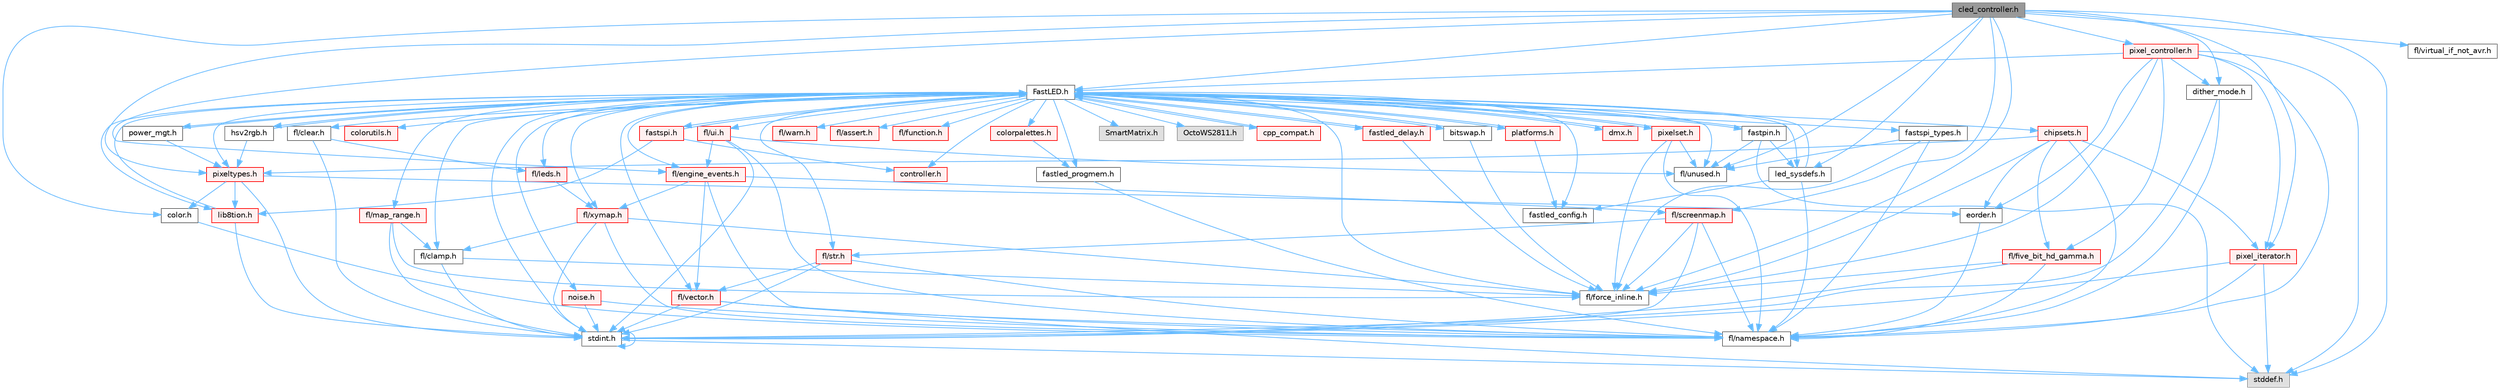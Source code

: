 digraph "cled_controller.h"
{
 // INTERACTIVE_SVG=YES
 // LATEX_PDF_SIZE
  bgcolor="transparent";
  edge [fontname=Helvetica,fontsize=10,labelfontname=Helvetica,labelfontsize=10];
  node [fontname=Helvetica,fontsize=10,shape=box,height=0.2,width=0.4];
  Node1 [id="Node000001",label="cled_controller.h",height=0.2,width=0.4,color="gray40", fillcolor="grey60", style="filled", fontcolor="black",tooltip="base definitions used by led controllers for writing out led data"];
  Node1 -> Node2 [id="edge1_Node000001_Node000002",color="steelblue1",style="solid",tooltip=" "];
  Node2 [id="Node000002",label="stddef.h",height=0.2,width=0.4,color="grey60", fillcolor="#E0E0E0", style="filled",tooltip=" "];
  Node1 -> Node3 [id="edge2_Node000001_Node000003",color="steelblue1",style="solid",tooltip=" "];
  Node3 [id="Node000003",label="FastLED.h",height=0.2,width=0.4,color="grey40", fillcolor="white", style="filled",URL="$db/d97/_fast_l_e_d_8h.html",tooltip="central include file for FastLED, defines the CFastLED class/object"];
  Node3 -> Node4 [id="edge3_Node000003_Node000004",color="steelblue1",style="solid",tooltip=" "];
  Node4 [id="Node000004",label="stdint.h",height=0.2,width=0.4,color="grey40", fillcolor="white", style="filled",URL="$df/dd8/stdint_8h.html",tooltip=" "];
  Node4 -> Node2 [id="edge4_Node000004_Node000002",color="steelblue1",style="solid",tooltip=" "];
  Node4 -> Node4 [id="edge5_Node000004_Node000004",color="steelblue1",style="solid",tooltip=" "];
  Node3 -> Node5 [id="edge6_Node000003_Node000005",color="steelblue1",style="solid",tooltip=" "];
  Node5 [id="Node000005",label="SmartMatrix.h",height=0.2,width=0.4,color="grey60", fillcolor="#E0E0E0", style="filled",tooltip=" "];
  Node3 -> Node6 [id="edge7_Node000003_Node000006",color="steelblue1",style="solid",tooltip=" "];
  Node6 [id="Node000006",label="OctoWS2811.h",height=0.2,width=0.4,color="grey60", fillcolor="#E0E0E0", style="filled",tooltip=" "];
  Node3 -> Node7 [id="edge8_Node000003_Node000007",color="steelblue1",style="solid",tooltip=" "];
  Node7 [id="Node000007",label="fl/force_inline.h",height=0.2,width=0.4,color="grey40", fillcolor="white", style="filled",URL="$d4/d64/force__inline_8h.html",tooltip=" "];
  Node3 -> Node8 [id="edge9_Node000003_Node000008",color="steelblue1",style="solid",tooltip=" "];
  Node8 [id="Node000008",label="cpp_compat.h",height=0.2,width=0.4,color="red", fillcolor="#FFF0F0", style="filled",URL="$d9/d13/cpp__compat_8h.html",tooltip="Compatibility functions based on C++ version."];
  Node8 -> Node3 [id="edge10_Node000008_Node000003",color="steelblue1",style="solid",tooltip=" "];
  Node3 -> Node10 [id="edge11_Node000003_Node000010",color="steelblue1",style="solid",tooltip=" "];
  Node10 [id="Node000010",label="fastled_config.h",height=0.2,width=0.4,color="grey40", fillcolor="white", style="filled",URL="$d5/d11/fastled__config_8h.html",tooltip="Contains definitions that can be used to configure FastLED at compile time."];
  Node3 -> Node11 [id="edge12_Node000003_Node000011",color="steelblue1",style="solid",tooltip=" "];
  Node11 [id="Node000011",label="led_sysdefs.h",height=0.2,width=0.4,color="grey40", fillcolor="white", style="filled",URL="$d9/d3e/led__sysdefs_8h.html",tooltip="Determines which platform system definitions to include."];
  Node11 -> Node3 [id="edge13_Node000011_Node000003",color="steelblue1",style="solid",tooltip=" "];
  Node11 -> Node10 [id="edge14_Node000011_Node000010",color="steelblue1",style="solid",tooltip=" "];
  Node11 -> Node12 [id="edge15_Node000011_Node000012",color="steelblue1",style="solid",tooltip=" "];
  Node12 [id="Node000012",label="fl/namespace.h",height=0.2,width=0.4,color="grey40", fillcolor="white", style="filled",URL="$df/d2a/namespace_8h.html",tooltip="Implements the FastLED namespace macros."];
  Node3 -> Node13 [id="edge16_Node000003_Node000013",color="steelblue1",style="solid",tooltip=" "];
  Node13 [id="Node000013",label="fastled_delay.h",height=0.2,width=0.4,color="red", fillcolor="#FFF0F0", style="filled",URL="$d0/da8/fastled__delay_8h.html",tooltip="Utility functions and classes for managing delay cycles."];
  Node13 -> Node3 [id="edge17_Node000013_Node000003",color="steelblue1",style="solid",tooltip=" "];
  Node13 -> Node7 [id="edge18_Node000013_Node000007",color="steelblue1",style="solid",tooltip=" "];
  Node3 -> Node15 [id="edge19_Node000003_Node000015",color="steelblue1",style="solid",tooltip=" "];
  Node15 [id="Node000015",label="bitswap.h",height=0.2,width=0.4,color="grey40", fillcolor="white", style="filled",URL="$de/ded/bitswap_8h.html",tooltip="Functions for doing a rotation of bits/bytes used by parallel output."];
  Node15 -> Node3 [id="edge20_Node000015_Node000003",color="steelblue1",style="solid",tooltip=" "];
  Node15 -> Node7 [id="edge21_Node000015_Node000007",color="steelblue1",style="solid",tooltip=" "];
  Node3 -> Node16 [id="edge22_Node000003_Node000016",color="steelblue1",style="solid",tooltip=" "];
  Node16 [id="Node000016",label="controller.h",height=0.2,width=0.4,color="red", fillcolor="#FFF0F0", style="filled",URL="$d2/dd9/controller_8h.html",tooltip="deprecated: base definitions used by led controllers for writing out led data"];
  Node3 -> Node54 [id="edge23_Node000003_Node000054",color="steelblue1",style="solid",tooltip=" "];
  Node54 [id="Node000054",label="fastpin.h",height=0.2,width=0.4,color="grey40", fillcolor="white", style="filled",URL="$db/d65/fastpin_8h.html",tooltip="Class base definitions for defining fast pin access."];
  Node54 -> Node3 [id="edge24_Node000054_Node000003",color="steelblue1",style="solid",tooltip=" "];
  Node54 -> Node11 [id="edge25_Node000054_Node000011",color="steelblue1",style="solid",tooltip=" "];
  Node54 -> Node2 [id="edge26_Node000054_Node000002",color="steelblue1",style="solid",tooltip=" "];
  Node54 -> Node55 [id="edge27_Node000054_Node000055",color="steelblue1",style="solid",tooltip=" "];
  Node55 [id="Node000055",label="fl/unused.h",height=0.2,width=0.4,color="grey40", fillcolor="white", style="filled",URL="$d8/d4b/unused_8h.html",tooltip=" "];
  Node3 -> Node56 [id="edge28_Node000003_Node000056",color="steelblue1",style="solid",tooltip=" "];
  Node56 [id="Node000056",label="fastspi_types.h",height=0.2,width=0.4,color="grey40", fillcolor="white", style="filled",URL="$d2/ddb/fastspi__types_8h.html",tooltip="Data types and constants used by SPI interfaces."];
  Node56 -> Node7 [id="edge29_Node000056_Node000007",color="steelblue1",style="solid",tooltip=" "];
  Node56 -> Node12 [id="edge30_Node000056_Node000012",color="steelblue1",style="solid",tooltip=" "];
  Node56 -> Node55 [id="edge31_Node000056_Node000055",color="steelblue1",style="solid",tooltip=" "];
  Node3 -> Node57 [id="edge32_Node000003_Node000057",color="steelblue1",style="solid",tooltip=" "];
  Node57 [id="Node000057",label="dmx.h",height=0.2,width=0.4,color="red", fillcolor="#FFF0F0", style="filled",URL="$d3/de1/dmx_8h.html",tooltip="Defines the DMX512-based LED controllers."];
  Node57 -> Node3 [id="edge33_Node000057_Node000003",color="steelblue1",style="solid",tooltip=" "];
  Node3 -> Node60 [id="edge34_Node000003_Node000060",color="steelblue1",style="solid",tooltip=" "];
  Node60 [id="Node000060",label="platforms.h",height=0.2,width=0.4,color="red", fillcolor="#FFF0F0", style="filled",URL="$da/dc9/platforms_8h.html",tooltip="Determines which platforms headers to include."];
  Node60 -> Node3 [id="edge35_Node000060_Node000003",color="steelblue1",style="solid",tooltip=" "];
  Node60 -> Node10 [id="edge36_Node000060_Node000010",color="steelblue1",style="solid",tooltip=" "];
  Node3 -> Node62 [id="edge37_Node000003_Node000062",color="steelblue1",style="solid",tooltip=" "];
  Node62 [id="Node000062",label="fastled_progmem.h",height=0.2,width=0.4,color="grey40", fillcolor="white", style="filled",URL="$df/dab/fastled__progmem_8h.html",tooltip="Wrapper definitions to allow seamless use of PROGMEM in environments that have it."];
  Node62 -> Node12 [id="edge38_Node000062_Node000012",color="steelblue1",style="solid",tooltip=" "];
  Node3 -> Node19 [id="edge39_Node000003_Node000019",color="steelblue1",style="solid",tooltip=" "];
  Node19 [id="Node000019",label="lib8tion.h",height=0.2,width=0.4,color="red", fillcolor="#FFF0F0", style="filled",URL="$df/da5/lib8tion_8h.html",tooltip="Fast, efficient 8-bit math functions specifically designed for high-performance LED programming."];
  Node19 -> Node3 [id="edge40_Node000019_Node000003",color="steelblue1",style="solid",tooltip=" "];
  Node19 -> Node4 [id="edge41_Node000019_Node000004",color="steelblue1",style="solid",tooltip=" "];
  Node3 -> Node18 [id="edge42_Node000003_Node000018",color="steelblue1",style="solid",tooltip=" "];
  Node18 [id="Node000018",label="pixeltypes.h",height=0.2,width=0.4,color="red", fillcolor="#FFF0F0", style="filled",URL="$d2/dba/pixeltypes_8h.html",tooltip="Includes defintions for RGB and HSV pixels."];
  Node18 -> Node4 [id="edge43_Node000018_Node000004",color="steelblue1",style="solid",tooltip=" "];
  Node18 -> Node19 [id="edge44_Node000018_Node000019",color="steelblue1",style="solid",tooltip=" "];
  Node18 -> Node43 [id="edge45_Node000018_Node000043",color="steelblue1",style="solid",tooltip=" "];
  Node43 [id="Node000043",label="color.h",height=0.2,width=0.4,color="grey40", fillcolor="white", style="filled",URL="$d2/d6b/src_2color_8h.html",tooltip="Contains definitions for color correction and temperature."];
  Node43 -> Node12 [id="edge46_Node000043_Node000012",color="steelblue1",style="solid",tooltip=" "];
  Node18 -> Node47 [id="edge47_Node000018_Node000047",color="steelblue1",style="solid",tooltip=" "];
  Node47 [id="Node000047",label="eorder.h",height=0.2,width=0.4,color="grey40", fillcolor="white", style="filled",URL="$db/d07/eorder_8h.html",tooltip="Defines color channel ordering enumerations."];
  Node47 -> Node12 [id="edge48_Node000047_Node000012",color="steelblue1",style="solid",tooltip=" "];
  Node3 -> Node63 [id="edge49_Node000003_Node000063",color="steelblue1",style="solid",tooltip=" "];
  Node63 [id="Node000063",label="hsv2rgb.h",height=0.2,width=0.4,color="grey40", fillcolor="white", style="filled",URL="$de/d9a/hsv2rgb_8h.html",tooltip="Functions to convert from the HSV colorspace to the RGB colorspace."];
  Node63 -> Node3 [id="edge50_Node000063_Node000003",color="steelblue1",style="solid",tooltip=" "];
  Node63 -> Node18 [id="edge51_Node000063_Node000018",color="steelblue1",style="solid",tooltip=" "];
  Node3 -> Node64 [id="edge52_Node000003_Node000064",color="steelblue1",style="solid",tooltip=" "];
  Node64 [id="Node000064",label="colorutils.h",height=0.2,width=0.4,color="red", fillcolor="#FFF0F0", style="filled",URL="$d1/dfb/colorutils_8h.html",tooltip=" "];
  Node3 -> Node74 [id="edge53_Node000003_Node000074",color="steelblue1",style="solid",tooltip=" "];
  Node74 [id="Node000074",label="pixelset.h",height=0.2,width=0.4,color="red", fillcolor="#FFF0F0", style="filled",URL="$d4/d46/pixelset_8h.html",tooltip="Declares classes for managing logical groups of LEDs."];
  Node74 -> Node7 [id="edge54_Node000074_Node000007",color="steelblue1",style="solid",tooltip=" "];
  Node74 -> Node12 [id="edge55_Node000074_Node000012",color="steelblue1",style="solid",tooltip=" "];
  Node74 -> Node55 [id="edge56_Node000074_Node000055",color="steelblue1",style="solid",tooltip=" "];
  Node74 -> Node3 [id="edge57_Node000074_Node000003",color="steelblue1",style="solid",tooltip=" "];
  Node3 -> Node76 [id="edge58_Node000003_Node000076",color="steelblue1",style="solid",tooltip=" "];
  Node76 [id="Node000076",label="colorpalettes.h",height=0.2,width=0.4,color="red", fillcolor="#FFF0F0", style="filled",URL="$dc/dcc/colorpalettes_8h.html",tooltip="Declarations for the predefined color palettes supplied by FastLED."];
  Node76 -> Node62 [id="edge59_Node000076_Node000062",color="steelblue1",style="solid",tooltip=" "];
  Node3 -> Node77 [id="edge60_Node000003_Node000077",color="steelblue1",style="solid",tooltip=" "];
  Node77 [id="Node000077",label="noise.h",height=0.2,width=0.4,color="red", fillcolor="#FFF0F0", style="filled",URL="$d1/d31/noise_8h.html",tooltip="Functions to generate and fill arrays with noise."];
  Node77 -> Node4 [id="edge61_Node000077_Node000004",color="steelblue1",style="solid",tooltip=" "];
  Node77 -> Node12 [id="edge62_Node000077_Node000012",color="steelblue1",style="solid",tooltip=" "];
  Node3 -> Node78 [id="edge63_Node000003_Node000078",color="steelblue1",style="solid",tooltip=" "];
  Node78 [id="Node000078",label="power_mgt.h",height=0.2,width=0.4,color="grey40", fillcolor="white", style="filled",URL="$dc/d5b/power__mgt_8h.html",tooltip="Functions to limit the power used by FastLED."];
  Node78 -> Node3 [id="edge64_Node000078_Node000003",color="steelblue1",style="solid",tooltip=" "];
  Node78 -> Node18 [id="edge65_Node000078_Node000018",color="steelblue1",style="solid",tooltip=" "];
  Node3 -> Node79 [id="edge66_Node000003_Node000079",color="steelblue1",style="solid",tooltip=" "];
  Node79 [id="Node000079",label="fastspi.h",height=0.2,width=0.4,color="red", fillcolor="#FFF0F0", style="filled",URL="$d6/ddc/fastspi_8h.html",tooltip="Serial peripheral interface (SPI) definitions per platform."];
  Node79 -> Node3 [id="edge67_Node000079_Node000003",color="steelblue1",style="solid",tooltip=" "];
  Node79 -> Node16 [id="edge68_Node000079_Node000016",color="steelblue1",style="solid",tooltip=" "];
  Node79 -> Node19 [id="edge69_Node000079_Node000019",color="steelblue1",style="solid",tooltip=" "];
  Node3 -> Node81 [id="edge70_Node000003_Node000081",color="steelblue1",style="solid",tooltip=" "];
  Node81 [id="Node000081",label="chipsets.h",height=0.2,width=0.4,color="red", fillcolor="#FFF0F0", style="filled",URL="$db/d66/chipsets_8h.html",tooltip="Contains the bulk of the definitions for the various LED chipsets supported."];
  Node81 -> Node18 [id="edge71_Node000081_Node000018",color="steelblue1",style="solid",tooltip=" "];
  Node81 -> Node51 [id="edge72_Node000081_Node000051",color="steelblue1",style="solid",tooltip=" "];
  Node51 [id="Node000051",label="fl/five_bit_hd_gamma.h",height=0.2,width=0.4,color="red", fillcolor="#FFF0F0", style="filled",URL="$dc/d44/five__bit__hd__gamma_8h.html",tooltip="Declares functions for five-bit gamma correction."];
  Node51 -> Node4 [id="edge73_Node000051_Node000004",color="steelblue1",style="solid",tooltip=" "];
  Node51 -> Node7 [id="edge74_Node000051_Node000007",color="steelblue1",style="solid",tooltip=" "];
  Node51 -> Node12 [id="edge75_Node000051_Node000012",color="steelblue1",style="solid",tooltip=" "];
  Node81 -> Node7 [id="edge76_Node000081_Node000007",color="steelblue1",style="solid",tooltip=" "];
  Node81 -> Node53 [id="edge77_Node000081_Node000053",color="steelblue1",style="solid",tooltip=" "];
  Node53 [id="Node000053",label="pixel_iterator.h",height=0.2,width=0.4,color="red", fillcolor="#FFF0F0", style="filled",URL="$d8/d6c/pixel__iterator_8h.html",tooltip="Non-templated low level pixel data writing class."];
  Node53 -> Node2 [id="edge78_Node000053_Node000002",color="steelblue1",style="solid",tooltip=" "];
  Node53 -> Node4 [id="edge79_Node000053_Node000004",color="steelblue1",style="solid",tooltip=" "];
  Node53 -> Node12 [id="edge80_Node000053_Node000012",color="steelblue1",style="solid",tooltip=" "];
  Node81 -> Node47 [id="edge81_Node000081_Node000047",color="steelblue1",style="solid",tooltip=" "];
  Node81 -> Node12 [id="edge82_Node000081_Node000012",color="steelblue1",style="solid",tooltip=" "];
  Node3 -> Node82 [id="edge83_Node000003_Node000082",color="steelblue1",style="solid",tooltip=" "];
  Node82 [id="Node000082",label="fl/engine_events.h",height=0.2,width=0.4,color="red", fillcolor="#FFF0F0", style="filled",URL="$db/dc0/engine__events_8h.html",tooltip=" "];
  Node82 -> Node12 [id="edge84_Node000082_Node000012",color="steelblue1",style="solid",tooltip=" "];
  Node82 -> Node83 [id="edge85_Node000082_Node000083",color="steelblue1",style="solid",tooltip=" "];
  Node83 [id="Node000083",label="fl/screenmap.h",height=0.2,width=0.4,color="red", fillcolor="#FFF0F0", style="filled",URL="$d7/d97/screenmap_8h.html",tooltip=" "];
  Node83 -> Node4 [id="edge86_Node000083_Node000004",color="steelblue1",style="solid",tooltip=" "];
  Node83 -> Node7 [id="edge87_Node000083_Node000007",color="steelblue1",style="solid",tooltip=" "];
  Node83 -> Node12 [id="edge88_Node000083_Node000012",color="steelblue1",style="solid",tooltip=" "];
  Node83 -> Node25 [id="edge89_Node000083_Node000025",color="steelblue1",style="solid",tooltip=" "];
  Node25 [id="Node000025",label="fl/str.h",height=0.2,width=0.4,color="red", fillcolor="#FFF0F0", style="filled",URL="$d1/d93/str_8h.html",tooltip=" "];
  Node25 -> Node4 [id="edge90_Node000025_Node000004",color="steelblue1",style="solid",tooltip=" "];
  Node25 -> Node12 [id="edge91_Node000025_Node000012",color="steelblue1",style="solid",tooltip=" "];
  Node25 -> Node35 [id="edge92_Node000025_Node000035",color="steelblue1",style="solid",tooltip=" "];
  Node35 [id="Node000035",label="fl/vector.h",height=0.2,width=0.4,color="red", fillcolor="#FFF0F0", style="filled",URL="$d6/d68/vector_8h.html",tooltip=" "];
  Node35 -> Node2 [id="edge93_Node000035_Node000002",color="steelblue1",style="solid",tooltip=" "];
  Node35 -> Node4 [id="edge94_Node000035_Node000004",color="steelblue1",style="solid",tooltip=" "];
  Node35 -> Node12 [id="edge95_Node000035_Node000012",color="steelblue1",style="solid",tooltip=" "];
  Node82 -> Node35 [id="edge96_Node000082_Node000035",color="steelblue1",style="solid",tooltip=" "];
  Node82 -> Node70 [id="edge97_Node000082_Node000070",color="steelblue1",style="solid",tooltip=" "];
  Node70 [id="Node000070",label="fl/xymap.h",height=0.2,width=0.4,color="red", fillcolor="#FFF0F0", style="filled",URL="$da/d61/xymap_8h.html",tooltip=" "];
  Node70 -> Node4 [id="edge98_Node000070_Node000004",color="steelblue1",style="solid",tooltip=" "];
  Node70 -> Node28 [id="edge99_Node000070_Node000028",color="steelblue1",style="solid",tooltip=" "];
  Node28 [id="Node000028",label="fl/clamp.h",height=0.2,width=0.4,color="grey40", fillcolor="white", style="filled",URL="$d6/dd3/clamp_8h.html",tooltip=" "];
  Node28 -> Node4 [id="edge100_Node000028_Node000004",color="steelblue1",style="solid",tooltip=" "];
  Node28 -> Node7 [id="edge101_Node000028_Node000007",color="steelblue1",style="solid",tooltip=" "];
  Node70 -> Node7 [id="edge102_Node000070_Node000007",color="steelblue1",style="solid",tooltip=" "];
  Node70 -> Node12 [id="edge103_Node000070_Node000012",color="steelblue1",style="solid",tooltip=" "];
  Node3 -> Node89 [id="edge104_Node000003_Node000089",color="steelblue1",style="solid",tooltip=" "];
  Node89 [id="Node000089",label="fl/leds.h",height=0.2,width=0.4,color="red", fillcolor="#FFF0F0", style="filled",URL="$da/d78/leds_8h.html",tooltip=" "];
  Node89 -> Node70 [id="edge105_Node000089_Node000070",color="steelblue1",style="solid",tooltip=" "];
  Node3 -> Node25 [id="edge106_Node000003_Node000025",color="steelblue1",style="solid",tooltip=" "];
  Node3 -> Node70 [id="edge107_Node000003_Node000070",color="steelblue1",style="solid",tooltip=" "];
  Node3 -> Node28 [id="edge108_Node000003_Node000028",color="steelblue1",style="solid",tooltip=" "];
  Node3 -> Node29 [id="edge109_Node000003_Node000029",color="steelblue1",style="solid",tooltip=" "];
  Node29 [id="Node000029",label="fl/map_range.h",height=0.2,width=0.4,color="red", fillcolor="#FFF0F0", style="filled",URL="$d1/d47/map__range_8h.html",tooltip=" "];
  Node29 -> Node4 [id="edge110_Node000029_Node000004",color="steelblue1",style="solid",tooltip=" "];
  Node29 -> Node28 [id="edge111_Node000029_Node000028",color="steelblue1",style="solid",tooltip=" "];
  Node29 -> Node7 [id="edge112_Node000029_Node000007",color="steelblue1",style="solid",tooltip=" "];
  Node3 -> Node90 [id="edge113_Node000003_Node000090",color="steelblue1",style="solid",tooltip=" "];
  Node90 [id="Node000090",label="fl/warn.h",height=0.2,width=0.4,color="red", fillcolor="#FFF0F0", style="filled",URL="$de/d77/warn_8h.html",tooltip=" "];
  Node3 -> Node85 [id="edge114_Node000003_Node000085",color="steelblue1",style="solid",tooltip=" "];
  Node85 [id="Node000085",label="fl/assert.h",height=0.2,width=0.4,color="red", fillcolor="#FFF0F0", style="filled",URL="$dc/da7/assert_8h.html",tooltip=" "];
  Node3 -> Node55 [id="edge115_Node000003_Node000055",color="steelblue1",style="solid",tooltip=" "];
  Node3 -> Node35 [id="edge116_Node000003_Node000035",color="steelblue1",style="solid",tooltip=" "];
  Node3 -> Node93 [id="edge117_Node000003_Node000093",color="steelblue1",style="solid",tooltip=" "];
  Node93 [id="Node000093",label="fl/function.h",height=0.2,width=0.4,color="red", fillcolor="#FFF0F0", style="filled",URL="$dd/d67/function_8h.html",tooltip=" "];
  Node3 -> Node94 [id="edge118_Node000003_Node000094",color="steelblue1",style="solid",tooltip=" "];
  Node94 [id="Node000094",label="fl/clear.h",height=0.2,width=0.4,color="grey40", fillcolor="white", style="filled",URL="$df/db0/clear_8h.html",tooltip=" "];
  Node94 -> Node89 [id="edge119_Node000094_Node000089",color="steelblue1",style="solid",tooltip=" "];
  Node94 -> Node4 [id="edge120_Node000094_Node000004",color="steelblue1",style="solid",tooltip=" "];
  Node3 -> Node95 [id="edge121_Node000003_Node000095",color="steelblue1",style="solid",tooltip=" "];
  Node95 [id="Node000095",label="fl/ui.h",height=0.2,width=0.4,color="red", fillcolor="#FFF0F0", style="filled",URL="$d9/d3b/ui_8h.html",tooltip=" "];
  Node95 -> Node4 [id="edge122_Node000095_Node000004",color="steelblue1",style="solid",tooltip=" "];
  Node95 -> Node82 [id="edge123_Node000095_Node000082",color="steelblue1",style="solid",tooltip=" "];
  Node95 -> Node12 [id="edge124_Node000095_Node000012",color="steelblue1",style="solid",tooltip=" "];
  Node95 -> Node55 [id="edge125_Node000095_Node000055",color="steelblue1",style="solid",tooltip=" "];
  Node1 -> Node11 [id="edge126_Node000001_Node000011",color="steelblue1",style="solid",tooltip=" "];
  Node1 -> Node18 [id="edge127_Node000001_Node000018",color="steelblue1",style="solid",tooltip=" "];
  Node1 -> Node43 [id="edge128_Node000001_Node000043",color="steelblue1",style="solid",tooltip=" "];
  Node1 -> Node7 [id="edge129_Node000001_Node000007",color="steelblue1",style="solid",tooltip=" "];
  Node1 -> Node55 [id="edge130_Node000001_Node000055",color="steelblue1",style="solid",tooltip=" "];
  Node1 -> Node49 [id="edge131_Node000001_Node000049",color="steelblue1",style="solid",tooltip=" "];
  Node49 [id="Node000049",label="pixel_controller.h",height=0.2,width=0.4,color="red", fillcolor="#FFF0F0", style="filled",URL="$d5/d4d/pixel__controller_8h.html",tooltip="Low level pixel data writing class."];
  Node49 -> Node2 [id="edge132_Node000049_Node000002",color="steelblue1",style="solid",tooltip=" "];
  Node49 -> Node51 [id="edge133_Node000049_Node000051",color="steelblue1",style="solid",tooltip=" "];
  Node49 -> Node7 [id="edge134_Node000049_Node000007",color="steelblue1",style="solid",tooltip=" "];
  Node49 -> Node12 [id="edge135_Node000049_Node000012",color="steelblue1",style="solid",tooltip=" "];
  Node49 -> Node47 [id="edge136_Node000049_Node000047",color="steelblue1",style="solid",tooltip=" "];
  Node49 -> Node52 [id="edge137_Node000049_Node000052",color="steelblue1",style="solid",tooltip=" "];
  Node52 [id="Node000052",label="dither_mode.h",height=0.2,width=0.4,color="grey40", fillcolor="white", style="filled",URL="$d8/d90/dither__mode_8h.html",tooltip="Declares dithering options and types."];
  Node52 -> Node4 [id="edge138_Node000052_Node000004",color="steelblue1",style="solid",tooltip=" "];
  Node52 -> Node12 [id="edge139_Node000052_Node000012",color="steelblue1",style="solid",tooltip=" "];
  Node49 -> Node53 [id="edge140_Node000049_Node000053",color="steelblue1",style="solid",tooltip=" "];
  Node49 -> Node3 [id="edge141_Node000049_Node000003",color="steelblue1",style="solid",tooltip=" "];
  Node1 -> Node52 [id="edge142_Node000001_Node000052",color="steelblue1",style="solid",tooltip=" "];
  Node1 -> Node53 [id="edge143_Node000001_Node000053",color="steelblue1",style="solid",tooltip=" "];
  Node1 -> Node82 [id="edge144_Node000001_Node000082",color="steelblue1",style="solid",tooltip=" "];
  Node1 -> Node83 [id="edge145_Node000001_Node000083",color="steelblue1",style="solid",tooltip=" "];
  Node1 -> Node102 [id="edge146_Node000001_Node000102",color="steelblue1",style="solid",tooltip=" "];
  Node102 [id="Node000102",label="fl/virtual_if_not_avr.h",height=0.2,width=0.4,color="grey40", fillcolor="white", style="filled",URL="$da/ddb/virtual__if__not__avr_8h.html",tooltip=" "];
}
